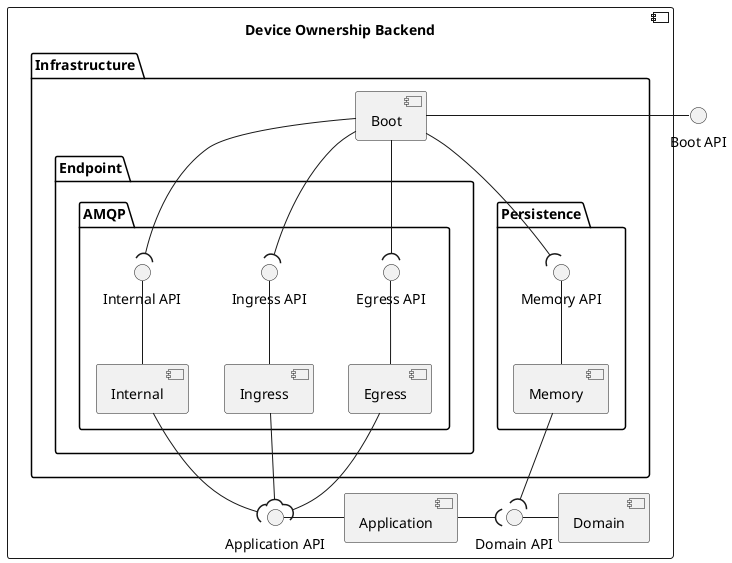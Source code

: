 @startuml device-ownership-backend

interface "Boot API" as BOOT_API

component "Device Ownership Backend" {
    component "Application" as APP
    component "Domain" as DOM
    folder "Infrastructure" as INFRA {
        component "Boot" as BOOT
        folder "Endpoint" as ENDPOINT {
            folder "AMQP" as AMQP {
                component "Egress" as EGRESS
                component "Ingress" as INGRESS
                component "Internal" as INTERNAL
                interface "Egress API" as EGRESS_API
                interface "Ingress API" as INGRESS_API
                interface "Internal API" as INTERNAL_API
            }
        }
        folder "Persistence" as PRESIST {
            component "Memory" as MEM
            interface "Memory API" as MEM_API
        }
    }

    interface "Application API" as APP_API
    interface "Domain API" as DOM_API

    DOM_API - DOM

    MEM_API -- MEM

    EGRESS_API -- EGRESS
    INGRESS_API -- INGRESS
    INTERNAL_API -- INTERNAL

    APP_API - APP
    BOOT_API - BOOT

    EGRESS --( APP_API
    INGRESS --( APP_API
    INTERNAL --( APP_API
    APP -( DOM_API
    MEM -( DOM_API
    BOOT --( INTERNAL_API
    BOOT --( EGRESS_API
    BOOT --( INGRESS_API
    BOOT --( MEM_API
}

@enduml
